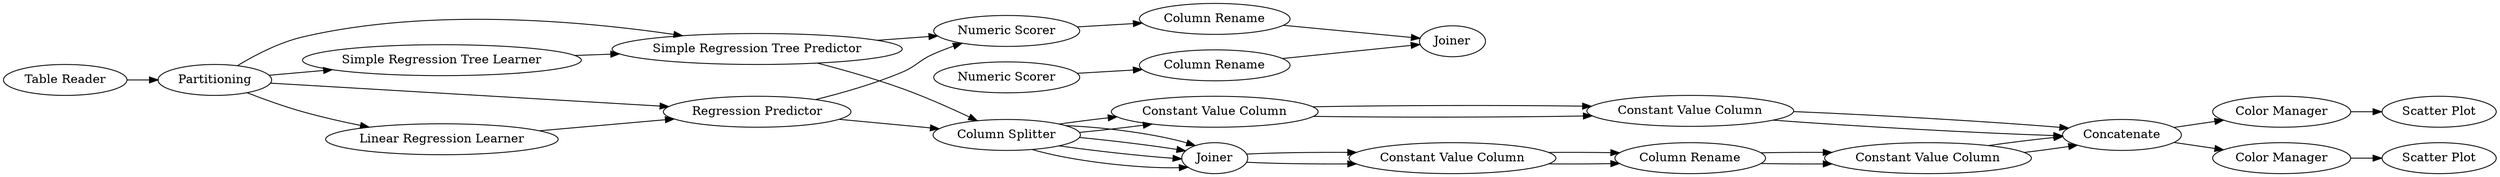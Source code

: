 digraph {
	54 [label=Partitioning]
	59 [label="Simple Regression Tree Learner"]
	60 [label="Simple Regression Tree Predictor"]
	62 [label="Table Reader"]
	66 [label="Column Splitter"]
	67 [label=Joiner]
	68 [label=Concatenate]
	69 [label="Constant Value Column"]
	70 [label="Constant Value Column"]
	71 [label="Column Rename"]
	72 [label="Constant Value Column"]
	73 [label="Constant Value Column"]
	188 [label="Color Manager"]
	189 [label="Scatter Plot"]
	190 [label="Linear Regression Learner"]
	191 [label="Regression Predictor"]
	61 [label="Numeric Scorer"]
	192 [label="Numeric Scorer"]
	193 [label=Joiner]
	194 [label="Column Rename"]
	195 [label="Column Rename"]
	66 [label="Column Splitter"]
	67 [label=Joiner]
	68 [label=Concatenate]
	69 [label="Constant Value Column"]
	70 [label="Constant Value Column"]
	71 [label="Column Rename"]
	72 [label="Constant Value Column"]
	73 [label="Constant Value Column"]
	199 [label="Color Manager"]
	200 [label="Scatter Plot"]
	66 -> 67
	66 -> 67
	66 -> 70
	67 -> 69
	69 -> 71
	70 -> 72
	71 -> 73
	72 -> 68
	73 -> 68
	61 -> 195
	192 -> 194
	194 -> 193
	195 -> 193
	66 -> 67
	66 -> 67
	66 -> 70
	67 -> 69
	69 -> 71
	70 -> 72
	71 -> 73
	72 -> 68
	73 -> 68
	54 -> 190
	54 -> 191
	54 -> 60
	54 -> 59
	59 -> 60
	60 -> 66
	60 -> 61
	62 -> 54
	68 -> 188
	188 -> 189
	190 -> 191
	191 -> 61
	191 -> 66
	68 -> 199
	199 -> 200
	rankdir=LR
}
